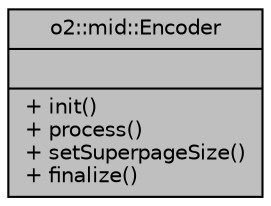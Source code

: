 digraph "o2::mid::Encoder"
{
 // INTERACTIVE_SVG=YES
  bgcolor="transparent";
  edge [fontname="Helvetica",fontsize="10",labelfontname="Helvetica",labelfontsize="10"];
  node [fontname="Helvetica",fontsize="10",shape=record];
  Node1 [label="{o2::mid::Encoder\n||+ init()\l+ process()\l+ setSuperpageSize()\l+ finalize()\l}",height=0.2,width=0.4,color="black", fillcolor="grey75", style="filled", fontcolor="black"];
}
